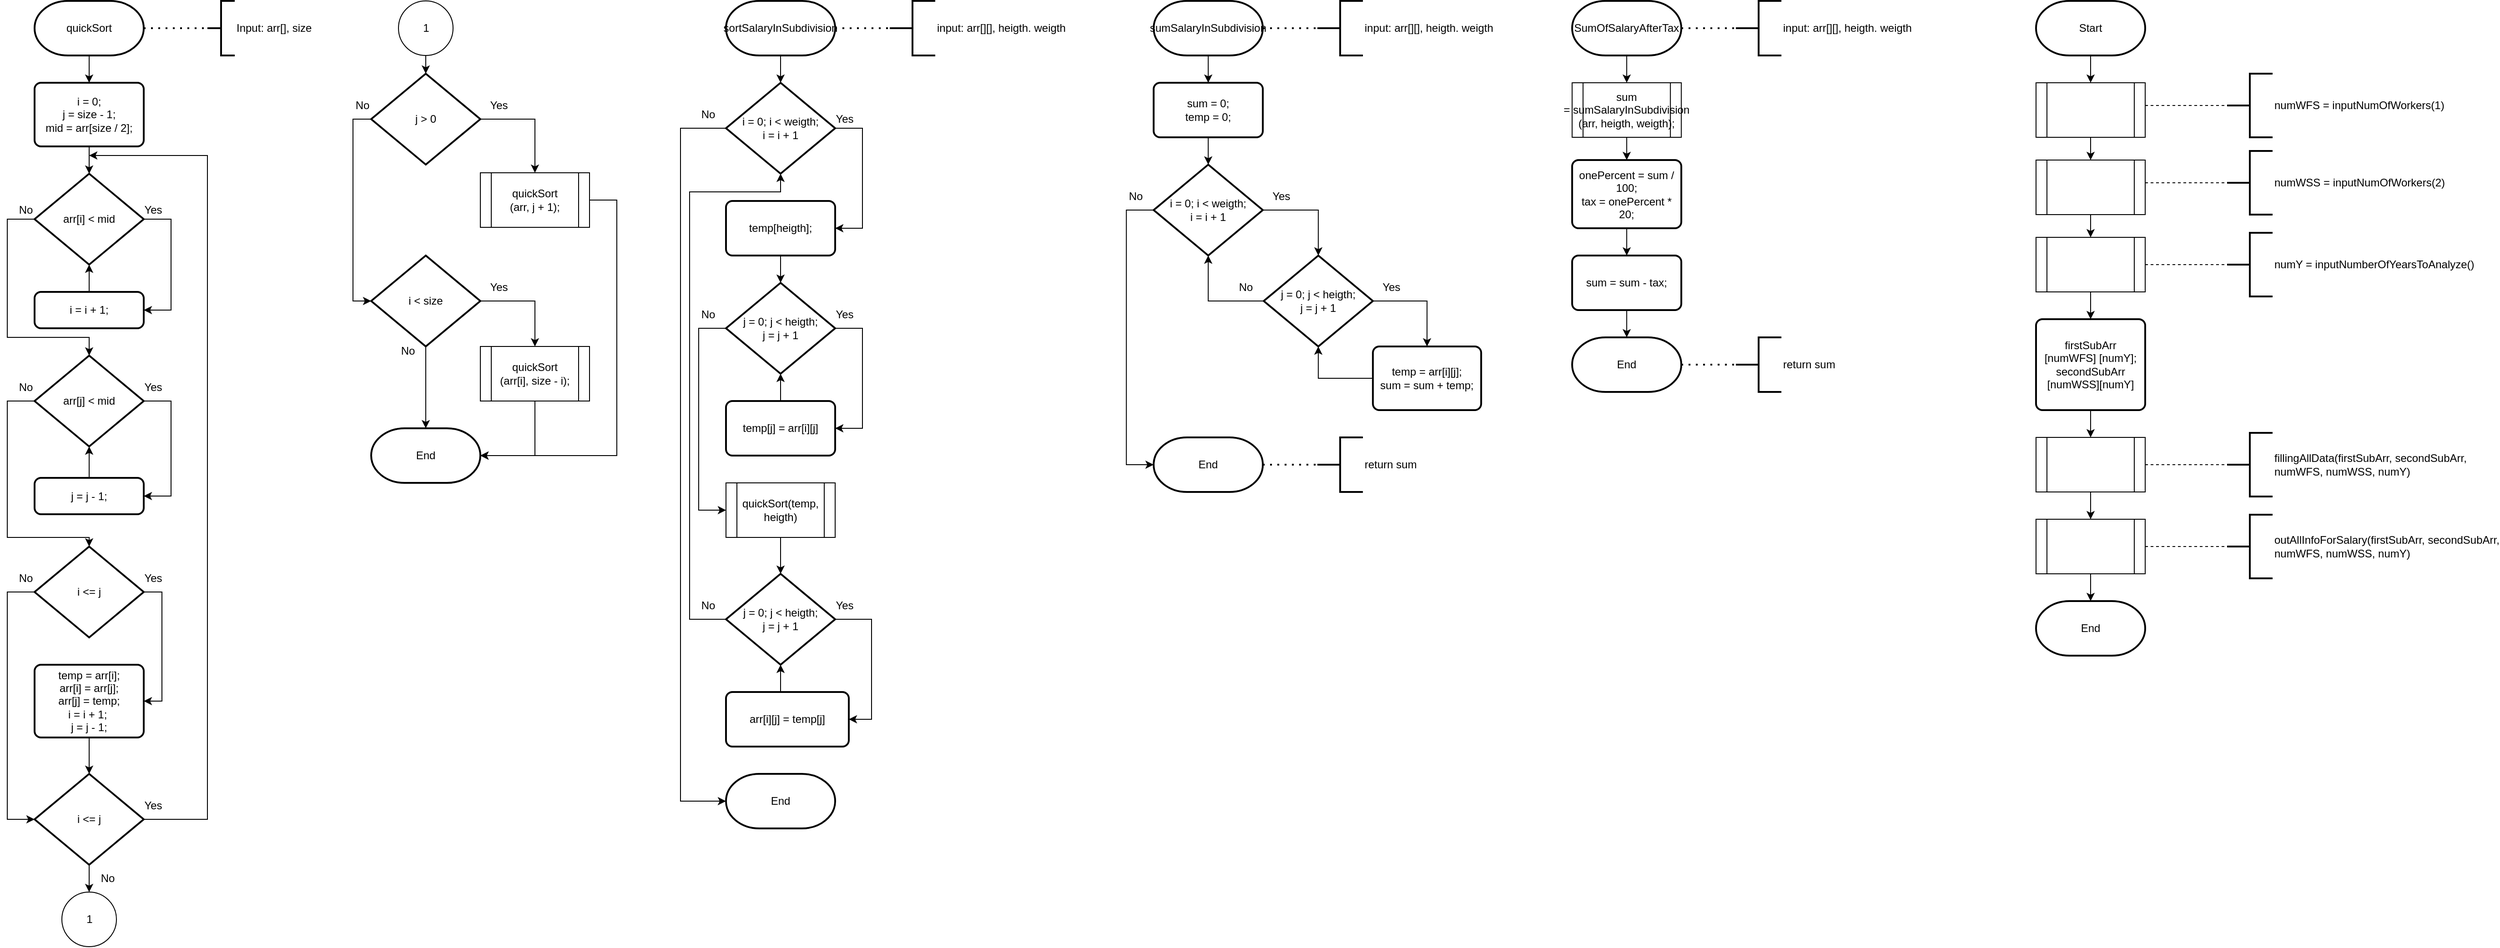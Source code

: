 <mxfile version="20.2.3" type="device"><diagram id="-vK9CTRdLpx_bnKbkQGM" name="Страница 1"><mxGraphModel dx="1595" dy="985" grid="1" gridSize="10" guides="1" tooltips="1" connect="1" arrows="1" fold="1" page="1" pageScale="1" pageWidth="827" pageHeight="1169" math="0" shadow="0"><root><mxCell id="0"/><mxCell id="1" parent="0"/><mxCell id="5dOfaVkdcdEPLanP9bOP-9" style="edgeStyle=orthogonalEdgeStyle;rounded=0;orthogonalLoop=1;jettySize=auto;html=1;exitX=0.5;exitY=1;exitDx=0;exitDy=0;exitPerimeter=0;" parent="1" source="5dOfaVkdcdEPLanP9bOP-1" target="5dOfaVkdcdEPLanP9bOP-4" edge="1"><mxGeometry relative="1" as="geometry"/></mxCell><mxCell id="5dOfaVkdcdEPLanP9bOP-1" value="quickSort" style="strokeWidth=2;html=1;shape=mxgraph.flowchart.terminator;whiteSpace=wrap;" parent="1" vertex="1"><mxGeometry x="40" y="10" width="120" height="60" as="geometry"/></mxCell><mxCell id="5dOfaVkdcdEPLanP9bOP-2" value="" style="endArrow=none;dashed=1;html=1;dashPattern=1 3;strokeWidth=2;rounded=0;entryX=0;entryY=0.5;entryDx=0;entryDy=0;entryPerimeter=0;exitX=1;exitY=0.5;exitDx=0;exitDy=0;exitPerimeter=0;" parent="1" source="5dOfaVkdcdEPLanP9bOP-1" target="5dOfaVkdcdEPLanP9bOP-3" edge="1"><mxGeometry width="50" height="50" relative="1" as="geometry"><mxPoint x="110" y="150" as="sourcePoint"/><mxPoint x="160" y="100" as="targetPoint"/></mxGeometry></mxCell><mxCell id="5dOfaVkdcdEPLanP9bOP-3" value="Input: arr[], size" style="strokeWidth=2;html=1;shape=mxgraph.flowchart.annotation_2;align=left;labelPosition=right;pointerEvents=1;" parent="1" vertex="1"><mxGeometry x="230" y="10" width="30" height="60" as="geometry"/></mxCell><mxCell id="5dOfaVkdcdEPLanP9bOP-10" style="edgeStyle=orthogonalEdgeStyle;rounded=0;orthogonalLoop=1;jettySize=auto;html=1;exitX=0.5;exitY=1;exitDx=0;exitDy=0;" parent="1" source="5dOfaVkdcdEPLanP9bOP-4" target="5dOfaVkdcdEPLanP9bOP-5" edge="1"><mxGeometry relative="1" as="geometry"/></mxCell><mxCell id="5dOfaVkdcdEPLanP9bOP-4" value="i = 0;&lt;br&gt;j = size - 1;&lt;br&gt;mid = arr[size / 2];" style="rounded=1;whiteSpace=wrap;html=1;absoluteArcSize=1;arcSize=14;strokeWidth=2;" parent="1" vertex="1"><mxGeometry x="40" y="100" width="120" height="70" as="geometry"/></mxCell><mxCell id="5dOfaVkdcdEPLanP9bOP-8" style="edgeStyle=orthogonalEdgeStyle;rounded=0;orthogonalLoop=1;jettySize=auto;html=1;exitX=1;exitY=0.5;exitDx=0;exitDy=0;exitPerimeter=0;entryX=1;entryY=0.5;entryDx=0;entryDy=0;" parent="1" source="5dOfaVkdcdEPLanP9bOP-5" target="5dOfaVkdcdEPLanP9bOP-7" edge="1"><mxGeometry relative="1" as="geometry"><Array as="points"><mxPoint x="190" y="250"/><mxPoint x="190" y="350"/></Array></mxGeometry></mxCell><mxCell id="5dOfaVkdcdEPLanP9bOP-17" style="edgeStyle=orthogonalEdgeStyle;rounded=0;orthogonalLoop=1;jettySize=auto;html=1;exitX=0;exitY=0.5;exitDx=0;exitDy=0;exitPerimeter=0;entryX=0.5;entryY=0;entryDx=0;entryDy=0;entryPerimeter=0;" parent="1" source="5dOfaVkdcdEPLanP9bOP-5" target="5dOfaVkdcdEPLanP9bOP-12" edge="1"><mxGeometry relative="1" as="geometry"><Array as="points"><mxPoint x="10" y="250"/><mxPoint x="10" y="380"/><mxPoint x="100" y="380"/></Array></mxGeometry></mxCell><mxCell id="5dOfaVkdcdEPLanP9bOP-5" value="arr[i] &amp;lt; mid" style="strokeWidth=2;html=1;shape=mxgraph.flowchart.decision;whiteSpace=wrap;" parent="1" vertex="1"><mxGeometry x="40" y="200" width="120" height="100" as="geometry"/></mxCell><mxCell id="5dOfaVkdcdEPLanP9bOP-16" style="edgeStyle=orthogonalEdgeStyle;rounded=0;orthogonalLoop=1;jettySize=auto;html=1;exitX=0.5;exitY=0;exitDx=0;exitDy=0;entryX=0.5;entryY=1;entryDx=0;entryDy=0;entryPerimeter=0;" parent="1" source="5dOfaVkdcdEPLanP9bOP-7" target="5dOfaVkdcdEPLanP9bOP-5" edge="1"><mxGeometry relative="1" as="geometry"/></mxCell><mxCell id="5dOfaVkdcdEPLanP9bOP-7" value="i = i + 1;" style="rounded=1;whiteSpace=wrap;html=1;absoluteArcSize=1;arcSize=14;strokeWidth=2;" parent="1" vertex="1"><mxGeometry x="40" y="330" width="120" height="40" as="geometry"/></mxCell><mxCell id="5dOfaVkdcdEPLanP9bOP-14" style="edgeStyle=orthogonalEdgeStyle;rounded=0;orthogonalLoop=1;jettySize=auto;html=1;exitX=1;exitY=0.5;exitDx=0;exitDy=0;exitPerimeter=0;entryX=1;entryY=0.5;entryDx=0;entryDy=0;" parent="1" source="5dOfaVkdcdEPLanP9bOP-12" target="5dOfaVkdcdEPLanP9bOP-13" edge="1"><mxGeometry relative="1" as="geometry"><Array as="points"><mxPoint x="190" y="450"/><mxPoint x="190" y="555"/></Array></mxGeometry></mxCell><mxCell id="5dOfaVkdcdEPLanP9bOP-31" style="edgeStyle=orthogonalEdgeStyle;rounded=0;orthogonalLoop=1;jettySize=auto;html=1;exitX=0;exitY=0.5;exitDx=0;exitDy=0;exitPerimeter=0;" parent="1" source="5dOfaVkdcdEPLanP9bOP-12" target="5dOfaVkdcdEPLanP9bOP-18" edge="1"><mxGeometry relative="1" as="geometry"><Array as="points"><mxPoint x="10" y="450"/><mxPoint x="10" y="600"/><mxPoint x="100" y="600"/></Array></mxGeometry></mxCell><mxCell id="5dOfaVkdcdEPLanP9bOP-12" value="arr[j] &amp;lt; mid" style="strokeWidth=2;html=1;shape=mxgraph.flowchart.decision;whiteSpace=wrap;" parent="1" vertex="1"><mxGeometry x="40" y="400" width="120" height="100" as="geometry"/></mxCell><mxCell id="5dOfaVkdcdEPLanP9bOP-15" style="edgeStyle=orthogonalEdgeStyle;rounded=0;orthogonalLoop=1;jettySize=auto;html=1;exitX=0.5;exitY=0;exitDx=0;exitDy=0;entryX=0.5;entryY=1;entryDx=0;entryDy=0;entryPerimeter=0;" parent="1" source="5dOfaVkdcdEPLanP9bOP-13" target="5dOfaVkdcdEPLanP9bOP-12" edge="1"><mxGeometry relative="1" as="geometry"/></mxCell><mxCell id="5dOfaVkdcdEPLanP9bOP-13" value="j = j - 1;" style="rounded=1;whiteSpace=wrap;html=1;absoluteArcSize=1;arcSize=14;strokeWidth=2;" parent="1" vertex="1"><mxGeometry x="40" y="534.5" width="120" height="40" as="geometry"/></mxCell><mxCell id="5dOfaVkdcdEPLanP9bOP-22" style="edgeStyle=orthogonalEdgeStyle;rounded=0;orthogonalLoop=1;jettySize=auto;html=1;exitX=1;exitY=0.5;exitDx=0;exitDy=0;exitPerimeter=0;entryX=1;entryY=0.5;entryDx=0;entryDy=0;" parent="1" source="5dOfaVkdcdEPLanP9bOP-18" target="5dOfaVkdcdEPLanP9bOP-20" edge="1"><mxGeometry relative="1" as="geometry"/></mxCell><mxCell id="5dOfaVkdcdEPLanP9bOP-27" style="edgeStyle=orthogonalEdgeStyle;rounded=0;orthogonalLoop=1;jettySize=auto;html=1;exitX=0;exitY=0.5;exitDx=0;exitDy=0;exitPerimeter=0;entryX=0;entryY=0.5;entryDx=0;entryDy=0;entryPerimeter=0;" parent="1" source="5dOfaVkdcdEPLanP9bOP-18" target="5dOfaVkdcdEPLanP9bOP-26" edge="1"><mxGeometry relative="1" as="geometry"><Array as="points"><mxPoint x="10" y="660"/><mxPoint x="10" y="910"/></Array></mxGeometry></mxCell><mxCell id="5dOfaVkdcdEPLanP9bOP-18" value="i &amp;lt;= j" style="strokeWidth=2;html=1;shape=mxgraph.flowchart.decision;whiteSpace=wrap;" parent="1" vertex="1"><mxGeometry x="40" y="610" width="120" height="100" as="geometry"/></mxCell><mxCell id="5dOfaVkdcdEPLanP9bOP-89" style="edgeStyle=orthogonalEdgeStyle;rounded=0;orthogonalLoop=1;jettySize=auto;html=1;exitX=0.5;exitY=1;exitDx=0;exitDy=0;entryX=0.5;entryY=0;entryDx=0;entryDy=0;entryPerimeter=0;" parent="1" source="5dOfaVkdcdEPLanP9bOP-20" target="5dOfaVkdcdEPLanP9bOP-26" edge="1"><mxGeometry relative="1" as="geometry"/></mxCell><mxCell id="5dOfaVkdcdEPLanP9bOP-20" value="temp = arr[i];&lt;br&gt;arr[i] = arr[j];&lt;br&gt;arr[j] = temp; &lt;br&gt;&lt;div style=&quot;text-align: center;&quot;&gt;&lt;span style=&quot;background-color: initial; text-align: start;&quot;&gt;i = i + 1;&amp;nbsp;&lt;/span&gt;&lt;/div&gt;&lt;div style=&quot;text-align: center;&quot;&gt;&lt;span style=&quot;background-color: initial; text-align: start;&quot;&gt;j = j - 1;&lt;/span&gt;&lt;span style=&quot;background-color: initial; color: rgba(0, 0, 0, 0); font-family: monospace; font-size: 0px; text-align: start;&quot;&gt;i%3CmxGraphModel%3E%3Croot%3E%3CmxCell%20id%3D%220%22%2F%3E%3CmxCell%20id%3D%221%22%20parent%3D%220%22%2F%3E%3CmxCell%20id%3D%222%22%20value%3D%22i%20%3D%20i%20%2B%201%3B%22%20style%3D%22rounded%3D1%3BwhiteSpace%3Dwrap%3Bhtml%3D1%3BabsoluteArcSize%3D1%3BarcSize%3D14%3BstrokeWidth%3D2%3B%22%20vertex%3D%221%22%20parent%3D%221%22%3E%3CmxGeometry%20x%3D%22240%22%20y%3D%22340%22%20width%3D%22120%22%20height%3D%2240%22%20as%3D%22geometry%22%2F%3E%3C%2FmxCell%3E%3C%2Froot%3E%3C%2FmxGraphModel%3E&lt;/span&gt;&lt;span style=&quot;background-color: initial; color: rgba(0, 0, 0, 0); font-family: monospace; font-size: 0px; text-align: start;&quot;&gt;%3CmxGraphModel%3E%3Croot%3E%3CmxCell%20id%3D%220%22%2F%3E%3CmxCell%20id%3D%221%22%20parent%3D%220%22%2F%3E%3CmxCell%20id%3D%222%22%20value%3D%22i%20%3D%20i%20%2B%201%3B%22%20style%3D%22rounded%3D1%3BwhiteSpace%3Dwrap%3Bhtml%3D1%3BabsoluteArcSize%3D1%3BarcSize%3D14%3BstrokeWidth%3D2%3B%22%20vertex%3D%221%22%20parent%3D%221%22%3E%3CmxGeometry%20x%3D%22240%22%20y%3D%22340%22%20width%3D%22120%22%20height%3D%2240%22%20as%3D%22geometry%22%2F%3E%3C%2FmxCell%3E%3C%2Froot%3E%3C%2FmxGraphModel%3Eioi&lt;/span&gt;&lt;/div&gt;" style="rounded=1;whiteSpace=wrap;html=1;absoluteArcSize=1;arcSize=14;strokeWidth=2;" parent="1" vertex="1"><mxGeometry x="40" y="740" width="120" height="80" as="geometry"/></mxCell><mxCell id="5dOfaVkdcdEPLanP9bOP-28" style="edgeStyle=orthogonalEdgeStyle;rounded=0;orthogonalLoop=1;jettySize=auto;html=1;exitX=1;exitY=0.5;exitDx=0;exitDy=0;exitPerimeter=0;" parent="1" source="5dOfaVkdcdEPLanP9bOP-26" edge="1"><mxGeometry relative="1" as="geometry"><mxPoint x="100" y="180" as="targetPoint"/><Array as="points"><mxPoint x="230" y="910"/><mxPoint x="230" y="180"/></Array></mxGeometry></mxCell><mxCell id="5dOfaVkdcdEPLanP9bOP-66" style="edgeStyle=orthogonalEdgeStyle;rounded=0;orthogonalLoop=1;jettySize=auto;html=1;exitX=0.5;exitY=1;exitDx=0;exitDy=0;exitPerimeter=0;entryX=0.5;entryY=0;entryDx=0;entryDy=0;entryPerimeter=0;" parent="1" source="5dOfaVkdcdEPLanP9bOP-26" target="5dOfaVkdcdEPLanP9bOP-59" edge="1"><mxGeometry relative="1" as="geometry"/></mxCell><mxCell id="5dOfaVkdcdEPLanP9bOP-26" value="i &amp;lt;= j" style="strokeWidth=2;html=1;shape=mxgraph.flowchart.decision;whiteSpace=wrap;" parent="1" vertex="1"><mxGeometry x="40" y="860" width="120" height="100" as="geometry"/></mxCell><mxCell id="5dOfaVkdcdEPLanP9bOP-34" style="edgeStyle=orthogonalEdgeStyle;rounded=0;orthogonalLoop=1;jettySize=auto;html=1;exitX=0;exitY=0.5;exitDx=0;exitDy=0;exitPerimeter=0;entryX=0;entryY=0.5;entryDx=0;entryDy=0;entryPerimeter=0;" parent="1" source="5dOfaVkdcdEPLanP9bOP-29" target="5dOfaVkdcdEPLanP9bOP-33" edge="1"><mxGeometry relative="1" as="geometry"/></mxCell><mxCell id="5dOfaVkdcdEPLanP9bOP-35" style="edgeStyle=orthogonalEdgeStyle;rounded=0;orthogonalLoop=1;jettySize=auto;html=1;exitX=1;exitY=0.5;exitDx=0;exitDy=0;exitPerimeter=0;entryX=0.5;entryY=0;entryDx=0;entryDy=0;" parent="1" source="5dOfaVkdcdEPLanP9bOP-29" target="5dOfaVkdcdEPLanP9bOP-32" edge="1"><mxGeometry relative="1" as="geometry"/></mxCell><mxCell id="5dOfaVkdcdEPLanP9bOP-29" value="j &amp;gt; 0" style="strokeWidth=2;html=1;shape=mxgraph.flowchart.decision;whiteSpace=wrap;" parent="1" vertex="1"><mxGeometry x="410" y="90" width="120" height="100" as="geometry"/></mxCell><mxCell id="5dOfaVkdcdEPLanP9bOP-39" style="edgeStyle=orthogonalEdgeStyle;rounded=0;orthogonalLoop=1;jettySize=auto;html=1;exitX=1;exitY=0.5;exitDx=0;exitDy=0;" parent="1" source="5dOfaVkdcdEPLanP9bOP-32" target="5dOfaVkdcdEPLanP9bOP-37" edge="1"><mxGeometry relative="1" as="geometry"><mxPoint x="590" y="510" as="targetPoint"/><Array as="points"><mxPoint x="680" y="229"/><mxPoint x="680" y="510"/></Array></mxGeometry></mxCell><mxCell id="5dOfaVkdcdEPLanP9bOP-32" value="quickSort&lt;br&gt;(arr, j + 1);" style="shape=process;whiteSpace=wrap;html=1;backgroundOutline=1;" parent="1" vertex="1"><mxGeometry x="530" y="199" width="120" height="60" as="geometry"/></mxCell><mxCell id="5dOfaVkdcdEPLanP9bOP-41" style="edgeStyle=orthogonalEdgeStyle;rounded=0;orthogonalLoop=1;jettySize=auto;html=1;exitX=1;exitY=0.5;exitDx=0;exitDy=0;exitPerimeter=0;entryX=0.5;entryY=0;entryDx=0;entryDy=0;" parent="1" source="5dOfaVkdcdEPLanP9bOP-33" target="5dOfaVkdcdEPLanP9bOP-36" edge="1"><mxGeometry relative="1" as="geometry"/></mxCell><mxCell id="5dOfaVkdcdEPLanP9bOP-42" style="edgeStyle=orthogonalEdgeStyle;rounded=0;orthogonalLoop=1;jettySize=auto;html=1;exitX=0.5;exitY=1;exitDx=0;exitDy=0;exitPerimeter=0;" parent="1" source="5dOfaVkdcdEPLanP9bOP-33" target="5dOfaVkdcdEPLanP9bOP-37" edge="1"><mxGeometry relative="1" as="geometry"/></mxCell><mxCell id="5dOfaVkdcdEPLanP9bOP-33" value="i &amp;lt; size" style="strokeWidth=2;html=1;shape=mxgraph.flowchart.decision;whiteSpace=wrap;" parent="1" vertex="1"><mxGeometry x="410" y="290" width="120" height="100" as="geometry"/></mxCell><mxCell id="5dOfaVkdcdEPLanP9bOP-40" style="edgeStyle=orthogonalEdgeStyle;rounded=0;orthogonalLoop=1;jettySize=auto;html=1;exitX=0.5;exitY=1;exitDx=0;exitDy=0;entryX=1;entryY=0.5;entryDx=0;entryDy=0;entryPerimeter=0;" parent="1" source="5dOfaVkdcdEPLanP9bOP-36" target="5dOfaVkdcdEPLanP9bOP-37" edge="1"><mxGeometry relative="1" as="geometry"/></mxCell><mxCell id="5dOfaVkdcdEPLanP9bOP-36" value="quickSort&lt;br&gt;(arr[i], size - i);" style="shape=process;whiteSpace=wrap;html=1;backgroundOutline=1;" parent="1" vertex="1"><mxGeometry x="530" y="390" width="120" height="60" as="geometry"/></mxCell><mxCell id="5dOfaVkdcdEPLanP9bOP-37" value="End" style="strokeWidth=2;html=1;shape=mxgraph.flowchart.terminator;whiteSpace=wrap;" parent="1" vertex="1"><mxGeometry x="410" y="480" width="120" height="60" as="geometry"/></mxCell><mxCell id="5dOfaVkdcdEPLanP9bOP-43" value="Yes" style="text;html=1;align=center;verticalAlign=middle;resizable=0;points=[];autosize=1;strokeColor=none;fillColor=none;" parent="1" vertex="1"><mxGeometry x="150" y="225" width="40" height="30" as="geometry"/></mxCell><mxCell id="5dOfaVkdcdEPLanP9bOP-44" value="Yes" style="text;html=1;align=center;verticalAlign=middle;resizable=0;points=[];autosize=1;strokeColor=none;fillColor=none;" parent="1" vertex="1"><mxGeometry x="150" y="420" width="40" height="30" as="geometry"/></mxCell><mxCell id="5dOfaVkdcdEPLanP9bOP-45" value="Yes" style="text;html=1;align=center;verticalAlign=middle;resizable=0;points=[];autosize=1;strokeColor=none;fillColor=none;" parent="1" vertex="1"><mxGeometry x="150" y="630" width="40" height="30" as="geometry"/></mxCell><mxCell id="5dOfaVkdcdEPLanP9bOP-46" value="Yes" style="text;html=1;align=center;verticalAlign=middle;resizable=0;points=[];autosize=1;strokeColor=none;fillColor=none;" parent="1" vertex="1"><mxGeometry x="150" y="880" width="40" height="30" as="geometry"/></mxCell><mxCell id="5dOfaVkdcdEPLanP9bOP-47" value="Yes" style="text;html=1;align=center;verticalAlign=middle;resizable=0;points=[];autosize=1;strokeColor=none;fillColor=none;" parent="1" vertex="1"><mxGeometry x="530" y="110" width="40" height="30" as="geometry"/></mxCell><mxCell id="5dOfaVkdcdEPLanP9bOP-48" value="Yes" style="text;html=1;align=center;verticalAlign=middle;resizable=0;points=[];autosize=1;strokeColor=none;fillColor=none;" parent="1" vertex="1"><mxGeometry x="530" y="310" width="40" height="30" as="geometry"/></mxCell><mxCell id="5dOfaVkdcdEPLanP9bOP-49" value="No" style="text;html=1;align=center;verticalAlign=middle;resizable=0;points=[];autosize=1;strokeColor=none;fillColor=none;" parent="1" vertex="1"><mxGeometry x="10" y="225" width="40" height="30" as="geometry"/></mxCell><mxCell id="5dOfaVkdcdEPLanP9bOP-50" value="No" style="text;html=1;align=center;verticalAlign=middle;resizable=0;points=[];autosize=1;strokeColor=none;fillColor=none;" parent="1" vertex="1"><mxGeometry x="10" y="420" width="40" height="30" as="geometry"/></mxCell><mxCell id="5dOfaVkdcdEPLanP9bOP-51" value="No" style="text;html=1;align=center;verticalAlign=middle;resizable=0;points=[];autosize=1;strokeColor=none;fillColor=none;" parent="1" vertex="1"><mxGeometry x="10" y="630" width="40" height="30" as="geometry"/></mxCell><mxCell id="5dOfaVkdcdEPLanP9bOP-53" value="No" style="text;html=1;align=center;verticalAlign=middle;resizable=0;points=[];autosize=1;strokeColor=none;fillColor=none;" parent="1" vertex="1"><mxGeometry x="380" y="110" width="40" height="30" as="geometry"/></mxCell><mxCell id="5dOfaVkdcdEPLanP9bOP-54" value="No" style="text;html=1;align=center;verticalAlign=middle;resizable=0;points=[];autosize=1;strokeColor=none;fillColor=none;" parent="1" vertex="1"><mxGeometry x="430" y="380" width="40" height="30" as="geometry"/></mxCell><mxCell id="5dOfaVkdcdEPLanP9bOP-59" value="" style="verticalLabelPosition=bottom;verticalAlign=top;html=1;shape=mxgraph.flowchart.on-page_reference;" parent="1" vertex="1"><mxGeometry x="70" y="990" width="60" height="60" as="geometry"/></mxCell><mxCell id="5dOfaVkdcdEPLanP9bOP-60" value="1" style="text;html=1;align=center;verticalAlign=middle;resizable=0;points=[];autosize=1;strokeColor=none;fillColor=none;" parent="1" vertex="1"><mxGeometry x="85" y="1005" width="30" height="30" as="geometry"/></mxCell><mxCell id="5dOfaVkdcdEPLanP9bOP-63" style="edgeStyle=orthogonalEdgeStyle;rounded=0;orthogonalLoop=1;jettySize=auto;html=1;exitX=0.5;exitY=1;exitDx=0;exitDy=0;exitPerimeter=0;entryX=0.5;entryY=0;entryDx=0;entryDy=0;entryPerimeter=0;" parent="1" source="5dOfaVkdcdEPLanP9bOP-61" target="5dOfaVkdcdEPLanP9bOP-29" edge="1"><mxGeometry relative="1" as="geometry"/></mxCell><mxCell id="5dOfaVkdcdEPLanP9bOP-61" value="" style="verticalLabelPosition=bottom;verticalAlign=top;html=1;shape=mxgraph.flowchart.on-page_reference;" parent="1" vertex="1"><mxGeometry x="440" y="10" width="60" height="60" as="geometry"/></mxCell><mxCell id="5dOfaVkdcdEPLanP9bOP-62" value="1" style="text;html=1;align=center;verticalAlign=middle;resizable=0;points=[];autosize=1;strokeColor=none;fillColor=none;" parent="1" vertex="1"><mxGeometry x="455" y="25" width="30" height="30" as="geometry"/></mxCell><mxCell id="5dOfaVkdcdEPLanP9bOP-64" value="No" style="text;html=1;align=center;verticalAlign=middle;resizable=0;points=[];autosize=1;strokeColor=none;fillColor=none;" parent="1" vertex="1"><mxGeometry x="100" y="960" width="40" height="30" as="geometry"/></mxCell><mxCell id="5dOfaVkdcdEPLanP9bOP-92" style="edgeStyle=orthogonalEdgeStyle;rounded=0;orthogonalLoop=1;jettySize=auto;html=1;exitX=0.5;exitY=1;exitDx=0;exitDy=0;exitPerimeter=0;" parent="1" source="5dOfaVkdcdEPLanP9bOP-67" target="5dOfaVkdcdEPLanP9bOP-75" edge="1"><mxGeometry relative="1" as="geometry"/></mxCell><mxCell id="5dOfaVkdcdEPLanP9bOP-67" value="sortSalaryInSubdivision" style="strokeWidth=2;html=1;shape=mxgraph.flowchart.terminator;whiteSpace=wrap;" parent="1" vertex="1"><mxGeometry x="800.01" y="10" width="120" height="60" as="geometry"/></mxCell><mxCell id="5dOfaVkdcdEPLanP9bOP-70" value="" style="endArrow=none;dashed=1;html=1;dashPattern=1 3;strokeWidth=2;rounded=0;exitX=1;exitY=0.5;exitDx=0;exitDy=0;exitPerimeter=0;" parent="1" source="5dOfaVkdcdEPLanP9bOP-67" target="5dOfaVkdcdEPLanP9bOP-71" edge="1"><mxGeometry width="50" height="50" relative="1" as="geometry"><mxPoint x="290.01" y="50" as="sourcePoint"/><mxPoint x="1000.01" y="40" as="targetPoint"/><Array as="points"/></mxGeometry></mxCell><mxCell id="5dOfaVkdcdEPLanP9bOP-71" value="input: arr[][], heigth. weigth" style="strokeWidth=2;html=1;shape=mxgraph.flowchart.annotation_2;align=left;labelPosition=right;pointerEvents=1;" parent="1" vertex="1"><mxGeometry x="980.01" y="10" width="50" height="60" as="geometry"/></mxCell><mxCell id="5dOfaVkdcdEPLanP9bOP-77" style="edgeStyle=orthogonalEdgeStyle;rounded=0;orthogonalLoop=1;jettySize=auto;html=1;exitX=0.5;exitY=1;exitDx=0;exitDy=0;" parent="1" source="5dOfaVkdcdEPLanP9bOP-72" target="5dOfaVkdcdEPLanP9bOP-73" edge="1"><mxGeometry relative="1" as="geometry"/></mxCell><mxCell id="5dOfaVkdcdEPLanP9bOP-72" value="temp[heigth];" style="rounded=1;whiteSpace=wrap;html=1;absoluteArcSize=1;arcSize=14;strokeWidth=2;" parent="1" vertex="1"><mxGeometry x="800.01" y="230" width="120" height="60" as="geometry"/></mxCell><mxCell id="5dOfaVkdcdEPLanP9bOP-78" style="edgeStyle=orthogonalEdgeStyle;rounded=0;orthogonalLoop=1;jettySize=auto;html=1;exitX=1;exitY=0.5;exitDx=0;exitDy=0;exitPerimeter=0;entryX=1;entryY=0.5;entryDx=0;entryDy=0;" parent="1" source="5dOfaVkdcdEPLanP9bOP-73" target="5dOfaVkdcdEPLanP9bOP-74" edge="1"><mxGeometry relative="1" as="geometry"><Array as="points"><mxPoint x="950.01" y="370"/><mxPoint x="950.01" y="480"/></Array></mxGeometry></mxCell><mxCell id="5dOfaVkdcdEPLanP9bOP-80" style="edgeStyle=orthogonalEdgeStyle;rounded=0;orthogonalLoop=1;jettySize=auto;html=1;exitX=0;exitY=0.5;exitDx=0;exitDy=0;exitPerimeter=0;entryX=0;entryY=0.5;entryDx=0;entryDy=0;" parent="1" source="5dOfaVkdcdEPLanP9bOP-73" target="5dOfaVkdcdEPLanP9bOP-79" edge="1"><mxGeometry relative="1" as="geometry"><Array as="points"><mxPoint x="770.01" y="370"/><mxPoint x="770.01" y="570"/></Array></mxGeometry></mxCell><mxCell id="5dOfaVkdcdEPLanP9bOP-73" value="j = 0; j &amp;lt; heigth;&lt;br&gt;&amp;nbsp;j = j + 1&amp;nbsp;" style="strokeWidth=2;html=1;shape=mxgraph.flowchart.decision;whiteSpace=wrap;" parent="1" vertex="1"><mxGeometry x="800.01" y="320" width="120" height="100" as="geometry"/></mxCell><mxCell id="5dOfaVkdcdEPLanP9bOP-88" style="edgeStyle=orthogonalEdgeStyle;rounded=0;orthogonalLoop=1;jettySize=auto;html=1;exitX=0.5;exitY=0;exitDx=0;exitDy=0;" parent="1" source="5dOfaVkdcdEPLanP9bOP-74" target="5dOfaVkdcdEPLanP9bOP-73" edge="1"><mxGeometry relative="1" as="geometry"/></mxCell><mxCell id="5dOfaVkdcdEPLanP9bOP-74" value="temp[j] = arr[i][j]" style="rounded=1;whiteSpace=wrap;html=1;absoluteArcSize=1;arcSize=14;strokeWidth=2;" parent="1" vertex="1"><mxGeometry x="800.01" y="450" width="120" height="60" as="geometry"/></mxCell><mxCell id="5dOfaVkdcdEPLanP9bOP-76" style="edgeStyle=orthogonalEdgeStyle;rounded=0;orthogonalLoop=1;jettySize=auto;html=1;exitX=1;exitY=0.5;exitDx=0;exitDy=0;exitPerimeter=0;entryX=1;entryY=0.5;entryDx=0;entryDy=0;" parent="1" source="5dOfaVkdcdEPLanP9bOP-75" target="5dOfaVkdcdEPLanP9bOP-72" edge="1"><mxGeometry relative="1" as="geometry"><Array as="points"><mxPoint x="950.01" y="150"/><mxPoint x="950.01" y="260"/></Array></mxGeometry></mxCell><mxCell id="5dOfaVkdcdEPLanP9bOP-91" style="edgeStyle=orthogonalEdgeStyle;rounded=0;orthogonalLoop=1;jettySize=auto;html=1;exitX=0;exitY=0.5;exitDx=0;exitDy=0;exitPerimeter=0;entryX=0;entryY=0.5;entryDx=0;entryDy=0;entryPerimeter=0;" parent="1" source="5dOfaVkdcdEPLanP9bOP-75" target="5dOfaVkdcdEPLanP9bOP-90" edge="1"><mxGeometry relative="1" as="geometry"><Array as="points"><mxPoint x="750.01" y="150"/><mxPoint x="750.01" y="890"/></Array></mxGeometry></mxCell><mxCell id="5dOfaVkdcdEPLanP9bOP-75" value="i = 0; i &amp;lt; weigth;&lt;br&gt;i = i + 1" style="strokeWidth=2;html=1;shape=mxgraph.flowchart.decision;whiteSpace=wrap;" parent="1" vertex="1"><mxGeometry x="800.01" y="100" width="120" height="100" as="geometry"/></mxCell><mxCell id="5dOfaVkdcdEPLanP9bOP-83" style="edgeStyle=orthogonalEdgeStyle;rounded=0;orthogonalLoop=1;jettySize=auto;html=1;exitX=0.5;exitY=1;exitDx=0;exitDy=0;entryX=0.5;entryY=0;entryDx=0;entryDy=0;entryPerimeter=0;" parent="1" source="5dOfaVkdcdEPLanP9bOP-79" target="5dOfaVkdcdEPLanP9bOP-82" edge="1"><mxGeometry relative="1" as="geometry"/></mxCell><mxCell id="5dOfaVkdcdEPLanP9bOP-79" value="quickSort(temp, heigth)" style="shape=process;whiteSpace=wrap;html=1;backgroundOutline=1;" parent="1" vertex="1"><mxGeometry x="800.01" y="540" width="120" height="60" as="geometry"/></mxCell><mxCell id="5dOfaVkdcdEPLanP9bOP-85" style="edgeStyle=orthogonalEdgeStyle;rounded=0;orthogonalLoop=1;jettySize=auto;html=1;exitX=1;exitY=0.5;exitDx=0;exitDy=0;exitPerimeter=0;entryX=1;entryY=0.5;entryDx=0;entryDy=0;" parent="1" source="5dOfaVkdcdEPLanP9bOP-82" target="5dOfaVkdcdEPLanP9bOP-84" edge="1"><mxGeometry relative="1" as="geometry"><Array as="points"><mxPoint x="960.01" y="690"/><mxPoint x="960.01" y="800"/></Array></mxGeometry></mxCell><mxCell id="5dOfaVkdcdEPLanP9bOP-86" style="edgeStyle=orthogonalEdgeStyle;rounded=0;orthogonalLoop=1;jettySize=auto;html=1;exitX=0;exitY=0.5;exitDx=0;exitDy=0;exitPerimeter=0;entryX=0.5;entryY=1;entryDx=0;entryDy=0;entryPerimeter=0;" parent="1" source="5dOfaVkdcdEPLanP9bOP-82" target="5dOfaVkdcdEPLanP9bOP-75" edge="1"><mxGeometry relative="1" as="geometry"><Array as="points"><mxPoint x="760.01" y="690"/><mxPoint x="760.01" y="220"/><mxPoint x="860.01" y="220"/></Array></mxGeometry></mxCell><mxCell id="5dOfaVkdcdEPLanP9bOP-82" value="j = 0; j &amp;lt; heigth;&lt;br&gt;&amp;nbsp;j = j + 1&amp;nbsp;" style="strokeWidth=2;html=1;shape=mxgraph.flowchart.decision;whiteSpace=wrap;" parent="1" vertex="1"><mxGeometry x="800.01" y="640" width="120" height="100" as="geometry"/></mxCell><mxCell id="5dOfaVkdcdEPLanP9bOP-87" style="edgeStyle=orthogonalEdgeStyle;rounded=0;orthogonalLoop=1;jettySize=auto;html=1;exitX=0.5;exitY=0;exitDx=0;exitDy=0;entryX=0.5;entryY=1;entryDx=0;entryDy=0;entryPerimeter=0;" parent="1" source="5dOfaVkdcdEPLanP9bOP-84" target="5dOfaVkdcdEPLanP9bOP-82" edge="1"><mxGeometry relative="1" as="geometry"/></mxCell><mxCell id="5dOfaVkdcdEPLanP9bOP-84" value="arr[i][j] = temp[j]" style="rounded=1;whiteSpace=wrap;html=1;absoluteArcSize=1;arcSize=14;strokeWidth=2;" parent="1" vertex="1"><mxGeometry x="800.01" y="770" width="135" height="60" as="geometry"/></mxCell><mxCell id="5dOfaVkdcdEPLanP9bOP-90" value="End" style="strokeWidth=2;html=1;shape=mxgraph.flowchart.terminator;whiteSpace=wrap;" parent="1" vertex="1"><mxGeometry x="800.01" y="860" width="120" height="60" as="geometry"/></mxCell><mxCell id="5dOfaVkdcdEPLanP9bOP-93" value="Yes" style="text;html=1;align=center;verticalAlign=middle;resizable=0;points=[];autosize=1;strokeColor=none;fillColor=none;" parent="1" vertex="1"><mxGeometry x="910.01" y="125" width="40" height="30" as="geometry"/></mxCell><mxCell id="5dOfaVkdcdEPLanP9bOP-94" value="Yes" style="text;html=1;align=center;verticalAlign=middle;resizable=0;points=[];autosize=1;strokeColor=none;fillColor=none;" parent="1" vertex="1"><mxGeometry x="910.01" y="340" width="40" height="30" as="geometry"/></mxCell><mxCell id="5dOfaVkdcdEPLanP9bOP-95" value="Yes" style="text;html=1;align=center;verticalAlign=middle;resizable=0;points=[];autosize=1;strokeColor=none;fillColor=none;" parent="1" vertex="1"><mxGeometry x="910.01" y="660" width="40" height="30" as="geometry"/></mxCell><mxCell id="5dOfaVkdcdEPLanP9bOP-96" value="No" style="text;html=1;align=center;verticalAlign=middle;resizable=0;points=[];autosize=1;strokeColor=none;fillColor=none;" parent="1" vertex="1"><mxGeometry x="760.01" y="120" width="40" height="30" as="geometry"/></mxCell><mxCell id="5dOfaVkdcdEPLanP9bOP-97" value="No" style="text;html=1;align=center;verticalAlign=middle;resizable=0;points=[];autosize=1;strokeColor=none;fillColor=none;" parent="1" vertex="1"><mxGeometry x="760.01" y="340" width="40" height="30" as="geometry"/></mxCell><mxCell id="5dOfaVkdcdEPLanP9bOP-98" value="No" style="text;html=1;align=center;verticalAlign=middle;resizable=0;points=[];autosize=1;strokeColor=none;fillColor=none;" parent="1" vertex="1"><mxGeometry x="760.01" y="660" width="40" height="30" as="geometry"/></mxCell><mxCell id="5dOfaVkdcdEPLanP9bOP-104" style="edgeStyle=orthogonalEdgeStyle;rounded=0;orthogonalLoop=1;jettySize=auto;html=1;exitX=0.5;exitY=1;exitDx=0;exitDy=0;exitPerimeter=0;" parent="1" source="5dOfaVkdcdEPLanP9bOP-99" target="5dOfaVkdcdEPLanP9bOP-100" edge="1"><mxGeometry relative="1" as="geometry"/></mxCell><mxCell id="5dOfaVkdcdEPLanP9bOP-99" value="sumSalaryInSubdivision" style="strokeWidth=2;html=1;shape=mxgraph.flowchart.terminator;whiteSpace=wrap;" parent="1" vertex="1"><mxGeometry x="1270.09" y="10" width="120" height="60" as="geometry"/></mxCell><mxCell id="5dOfaVkdcdEPLanP9bOP-105" style="edgeStyle=orthogonalEdgeStyle;rounded=0;orthogonalLoop=1;jettySize=auto;html=1;exitX=0.5;exitY=1;exitDx=0;exitDy=0;entryX=0.5;entryY=0;entryDx=0;entryDy=0;entryPerimeter=0;" parent="1" source="5dOfaVkdcdEPLanP9bOP-100" target="5dOfaVkdcdEPLanP9bOP-101" edge="1"><mxGeometry relative="1" as="geometry"/></mxCell><mxCell id="5dOfaVkdcdEPLanP9bOP-100" value="sum = 0;&lt;br&gt;temp = 0;" style="rounded=1;whiteSpace=wrap;html=1;absoluteArcSize=1;arcSize=14;strokeWidth=2;" parent="1" vertex="1"><mxGeometry x="1270.09" y="100" width="120" height="60" as="geometry"/></mxCell><mxCell id="5dOfaVkdcdEPLanP9bOP-107" style="edgeStyle=orthogonalEdgeStyle;rounded=0;orthogonalLoop=1;jettySize=auto;html=1;exitX=1;exitY=0.5;exitDx=0;exitDy=0;exitPerimeter=0;entryX=0.5;entryY=0;entryDx=0;entryDy=0;entryPerimeter=0;" parent="1" source="5dOfaVkdcdEPLanP9bOP-101" target="5dOfaVkdcdEPLanP9bOP-106" edge="1"><mxGeometry relative="1" as="geometry"/></mxCell><mxCell id="5dOfaVkdcdEPLanP9bOP-113" style="edgeStyle=orthogonalEdgeStyle;rounded=0;orthogonalLoop=1;jettySize=auto;html=1;exitX=0;exitY=0.5;exitDx=0;exitDy=0;exitPerimeter=0;entryX=0;entryY=0.5;entryDx=0;entryDy=0;entryPerimeter=0;" parent="1" source="5dOfaVkdcdEPLanP9bOP-101" target="5dOfaVkdcdEPLanP9bOP-112" edge="1"><mxGeometry relative="1" as="geometry"><Array as="points"><mxPoint x="1240.09" y="240"/><mxPoint x="1240.09" y="520"/></Array></mxGeometry></mxCell><mxCell id="5dOfaVkdcdEPLanP9bOP-101" value="i = 0; i &amp;lt; weigth;&lt;br&gt;i = i + 1" style="strokeWidth=2;html=1;shape=mxgraph.flowchart.decision;whiteSpace=wrap;" parent="1" vertex="1"><mxGeometry x="1270.09" y="190" width="120" height="100" as="geometry"/></mxCell><mxCell id="5dOfaVkdcdEPLanP9bOP-102" value="" style="endArrow=none;dashed=1;html=1;dashPattern=1 3;strokeWidth=2;rounded=0;exitX=1;exitY=0.5;exitDx=0;exitDy=0;exitPerimeter=0;" parent="1" target="5dOfaVkdcdEPLanP9bOP-103" edge="1"><mxGeometry width="50" height="50" relative="1" as="geometry"><mxPoint x="1390.09" y="40" as="sourcePoint"/><mxPoint x="1470.09" y="40" as="targetPoint"/><Array as="points"/></mxGeometry></mxCell><mxCell id="5dOfaVkdcdEPLanP9bOP-103" value="input: arr[][], heigth. weigth" style="strokeWidth=2;html=1;shape=mxgraph.flowchart.annotation_2;align=left;labelPosition=right;pointerEvents=1;" parent="1" vertex="1"><mxGeometry x="1450.09" y="10" width="50" height="60" as="geometry"/></mxCell><mxCell id="5dOfaVkdcdEPLanP9bOP-108" style="edgeStyle=orthogonalEdgeStyle;rounded=0;orthogonalLoop=1;jettySize=auto;html=1;exitX=0;exitY=0.5;exitDx=0;exitDy=0;exitPerimeter=0;entryX=0.5;entryY=1;entryDx=0;entryDy=0;entryPerimeter=0;" parent="1" source="5dOfaVkdcdEPLanP9bOP-106" target="5dOfaVkdcdEPLanP9bOP-101" edge="1"><mxGeometry relative="1" as="geometry"/></mxCell><mxCell id="5dOfaVkdcdEPLanP9bOP-110" style="edgeStyle=orthogonalEdgeStyle;rounded=0;orthogonalLoop=1;jettySize=auto;html=1;exitX=1;exitY=0.5;exitDx=0;exitDy=0;exitPerimeter=0;entryX=0.5;entryY=0;entryDx=0;entryDy=0;" parent="1" source="5dOfaVkdcdEPLanP9bOP-106" target="5dOfaVkdcdEPLanP9bOP-109" edge="1"><mxGeometry relative="1" as="geometry"/></mxCell><mxCell id="5dOfaVkdcdEPLanP9bOP-106" value="j = 0; j &amp;lt; heigth;&lt;br&gt;&amp;nbsp;j = j + 1&amp;nbsp;" style="strokeWidth=2;html=1;shape=mxgraph.flowchart.decision;whiteSpace=wrap;" parent="1" vertex="1"><mxGeometry x="1391.09" y="290" width="120" height="100" as="geometry"/></mxCell><mxCell id="5dOfaVkdcdEPLanP9bOP-111" style="edgeStyle=orthogonalEdgeStyle;rounded=0;orthogonalLoop=1;jettySize=auto;html=1;exitX=0;exitY=0.5;exitDx=0;exitDy=0;entryX=0.5;entryY=1;entryDx=0;entryDy=0;entryPerimeter=0;" parent="1" source="5dOfaVkdcdEPLanP9bOP-109" target="5dOfaVkdcdEPLanP9bOP-106" edge="1"><mxGeometry relative="1" as="geometry"/></mxCell><mxCell id="5dOfaVkdcdEPLanP9bOP-109" value="temp = arr[i][j];&lt;br&gt;sum = sum + temp;" style="rounded=1;whiteSpace=wrap;html=1;absoluteArcSize=1;arcSize=14;strokeWidth=2;" parent="1" vertex="1"><mxGeometry x="1511.09" y="390" width="119" height="70" as="geometry"/></mxCell><mxCell id="5dOfaVkdcdEPLanP9bOP-112" value="End" style="strokeWidth=2;html=1;shape=mxgraph.flowchart.terminator;whiteSpace=wrap;" parent="1" vertex="1"><mxGeometry x="1270.09" y="490" width="120" height="60" as="geometry"/></mxCell><mxCell id="qvhi_lzWfY2uDv_Xae7I-1" value="" style="endArrow=none;dashed=1;html=1;dashPattern=1 3;strokeWidth=2;rounded=0;exitX=1;exitY=0.5;exitDx=0;exitDy=0;exitPerimeter=0;" edge="1" parent="1" target="qvhi_lzWfY2uDv_Xae7I-2"><mxGeometry width="50" height="50" relative="1" as="geometry"><mxPoint x="1390.09" y="520" as="sourcePoint"/><mxPoint x="1470.09" y="520" as="targetPoint"/><Array as="points"/></mxGeometry></mxCell><mxCell id="qvhi_lzWfY2uDv_Xae7I-2" value="return sum" style="strokeWidth=2;html=1;shape=mxgraph.flowchart.annotation_2;align=left;labelPosition=right;pointerEvents=1;" vertex="1" parent="1"><mxGeometry x="1450.09" y="490" width="50" height="60" as="geometry"/></mxCell><mxCell id="qvhi_lzWfY2uDv_Xae7I-14" style="edgeStyle=orthogonalEdgeStyle;rounded=0;orthogonalLoop=1;jettySize=auto;html=1;exitX=0.5;exitY=1;exitDx=0;exitDy=0;exitPerimeter=0;entryX=0.5;entryY=0;entryDx=0;entryDy=0;" edge="1" parent="1" source="qvhi_lzWfY2uDv_Xae7I-3" target="qvhi_lzWfY2uDv_Xae7I-6"><mxGeometry relative="1" as="geometry"/></mxCell><mxCell id="qvhi_lzWfY2uDv_Xae7I-3" value="SumOfSalaryAfterTax" style="strokeWidth=2;html=1;shape=mxgraph.flowchart.terminator;whiteSpace=wrap;" vertex="1" parent="1"><mxGeometry x="1730.09" y="10" width="120" height="60" as="geometry"/></mxCell><mxCell id="qvhi_lzWfY2uDv_Xae7I-4" value="" style="endArrow=none;dashed=1;html=1;dashPattern=1 3;strokeWidth=2;rounded=0;exitX=1;exitY=0.5;exitDx=0;exitDy=0;exitPerimeter=0;" edge="1" parent="1" target="qvhi_lzWfY2uDv_Xae7I-5"><mxGeometry width="50" height="50" relative="1" as="geometry"><mxPoint x="1850.09" y="40" as="sourcePoint"/><mxPoint x="1930.09" y="40" as="targetPoint"/><Array as="points"/></mxGeometry></mxCell><mxCell id="qvhi_lzWfY2uDv_Xae7I-5" value="input: arr[][], heigth. weigth" style="strokeWidth=2;html=1;shape=mxgraph.flowchart.annotation_2;align=left;labelPosition=right;pointerEvents=1;" vertex="1" parent="1"><mxGeometry x="1910.09" y="10" width="50" height="60" as="geometry"/></mxCell><mxCell id="qvhi_lzWfY2uDv_Xae7I-15" style="edgeStyle=orthogonalEdgeStyle;rounded=0;orthogonalLoop=1;jettySize=auto;html=1;exitX=0.5;exitY=1;exitDx=0;exitDy=0;entryX=0.5;entryY=0;entryDx=0;entryDy=0;" edge="1" parent="1" source="qvhi_lzWfY2uDv_Xae7I-6" target="qvhi_lzWfY2uDv_Xae7I-12"><mxGeometry relative="1" as="geometry"/></mxCell><mxCell id="qvhi_lzWfY2uDv_Xae7I-6" value="sum =&amp;nbsp;sumSalaryInSubdivision&lt;br&gt;(arr, heigth, weigth);" style="shape=process;whiteSpace=wrap;html=1;backgroundOutline=1;" vertex="1" parent="1"><mxGeometry x="1730.09" y="100" width="120" height="60" as="geometry"/></mxCell><mxCell id="qvhi_lzWfY2uDv_Xae7I-7" value="Yes" style="text;html=1;align=center;verticalAlign=middle;resizable=0;points=[];autosize=1;strokeColor=none;fillColor=none;" vertex="1" parent="1"><mxGeometry x="1390.09" y="210" width="40" height="30" as="geometry"/></mxCell><mxCell id="qvhi_lzWfY2uDv_Xae7I-8" value="Yes" style="text;html=1;align=center;verticalAlign=middle;resizable=0;points=[];autosize=1;strokeColor=none;fillColor=none;" vertex="1" parent="1"><mxGeometry x="1511.09" y="310" width="40" height="30" as="geometry"/></mxCell><mxCell id="qvhi_lzWfY2uDv_Xae7I-10" value="No" style="text;html=1;align=center;verticalAlign=middle;resizable=0;points=[];autosize=1;strokeColor=none;fillColor=none;" vertex="1" parent="1"><mxGeometry x="1230.09" y="210" width="40" height="30" as="geometry"/></mxCell><mxCell id="qvhi_lzWfY2uDv_Xae7I-11" value="No" style="text;html=1;align=center;verticalAlign=middle;resizable=0;points=[];autosize=1;strokeColor=none;fillColor=none;" vertex="1" parent="1"><mxGeometry x="1351.09" y="310" width="40" height="30" as="geometry"/></mxCell><mxCell id="qvhi_lzWfY2uDv_Xae7I-16" style="edgeStyle=orthogonalEdgeStyle;rounded=0;orthogonalLoop=1;jettySize=auto;html=1;exitX=0.5;exitY=1;exitDx=0;exitDy=0;entryX=0.5;entryY=0;entryDx=0;entryDy=0;" edge="1" parent="1" source="qvhi_lzWfY2uDv_Xae7I-12" target="qvhi_lzWfY2uDv_Xae7I-13"><mxGeometry relative="1" as="geometry"/></mxCell><mxCell id="qvhi_lzWfY2uDv_Xae7I-12" value="onePercent = sum / 100;&lt;br&gt;tax = onePercent * 20;" style="rounded=1;whiteSpace=wrap;html=1;absoluteArcSize=1;arcSize=14;strokeWidth=2;" vertex="1" parent="1"><mxGeometry x="1730.09" y="185" width="120" height="75" as="geometry"/></mxCell><mxCell id="qvhi_lzWfY2uDv_Xae7I-18" style="edgeStyle=orthogonalEdgeStyle;rounded=0;orthogonalLoop=1;jettySize=auto;html=1;exitX=0.5;exitY=1;exitDx=0;exitDy=0;entryX=0.5;entryY=0;entryDx=0;entryDy=0;entryPerimeter=0;" edge="1" parent="1" source="qvhi_lzWfY2uDv_Xae7I-13" target="qvhi_lzWfY2uDv_Xae7I-17"><mxGeometry relative="1" as="geometry"/></mxCell><mxCell id="qvhi_lzWfY2uDv_Xae7I-13" value="sum = sum - tax;" style="rounded=1;whiteSpace=wrap;html=1;absoluteArcSize=1;arcSize=14;strokeWidth=2;" vertex="1" parent="1"><mxGeometry x="1730.09" y="290" width="120" height="60" as="geometry"/></mxCell><mxCell id="qvhi_lzWfY2uDv_Xae7I-17" value="End" style="strokeWidth=2;html=1;shape=mxgraph.flowchart.terminator;whiteSpace=wrap;" vertex="1" parent="1"><mxGeometry x="1730.09" y="380" width="120" height="60" as="geometry"/></mxCell><mxCell id="qvhi_lzWfY2uDv_Xae7I-19" value="" style="endArrow=none;dashed=1;html=1;dashPattern=1 3;strokeWidth=2;rounded=0;exitX=1;exitY=0.5;exitDx=0;exitDy=0;exitPerimeter=0;" edge="1" parent="1" target="qvhi_lzWfY2uDv_Xae7I-20"><mxGeometry width="50" height="50" relative="1" as="geometry"><mxPoint x="1850.09" y="410" as="sourcePoint"/><mxPoint x="1930.09" y="410" as="targetPoint"/><Array as="points"/></mxGeometry></mxCell><mxCell id="qvhi_lzWfY2uDv_Xae7I-20" value="return sum" style="strokeWidth=2;html=1;shape=mxgraph.flowchart.annotation_2;align=left;labelPosition=right;pointerEvents=1;" vertex="1" parent="1"><mxGeometry x="1910.09" y="380" width="50" height="60" as="geometry"/></mxCell><mxCell id="qvhi_lzWfY2uDv_Xae7I-36" style="edgeStyle=orthogonalEdgeStyle;rounded=0;orthogonalLoop=1;jettySize=auto;html=1;exitX=0.5;exitY=1;exitDx=0;exitDy=0;exitPerimeter=0;entryX=0.5;entryY=0;entryDx=0;entryDy=0;" edge="1" parent="1" source="qvhi_lzWfY2uDv_Xae7I-21" target="qvhi_lzWfY2uDv_Xae7I-22"><mxGeometry relative="1" as="geometry"/></mxCell><mxCell id="qvhi_lzWfY2uDv_Xae7I-21" value="Start" style="strokeWidth=2;html=1;shape=mxgraph.flowchart.terminator;whiteSpace=wrap;" vertex="1" parent="1"><mxGeometry x="2240" y="10" width="120" height="60" as="geometry"/></mxCell><mxCell id="qvhi_lzWfY2uDv_Xae7I-37" style="edgeStyle=orthogonalEdgeStyle;rounded=0;orthogonalLoop=1;jettySize=auto;html=1;exitX=0.5;exitY=1;exitDx=0;exitDy=0;" edge="1" parent="1" source="qvhi_lzWfY2uDv_Xae7I-22" target="qvhi_lzWfY2uDv_Xae7I-25"><mxGeometry relative="1" as="geometry"/></mxCell><mxCell id="qvhi_lzWfY2uDv_Xae7I-22" value="" style="shape=process;whiteSpace=wrap;html=1;backgroundOutline=1;" vertex="1" parent="1"><mxGeometry x="2240" y="100" width="120" height="60" as="geometry"/></mxCell><mxCell id="qvhi_lzWfY2uDv_Xae7I-38" style="edgeStyle=orthogonalEdgeStyle;rounded=0;orthogonalLoop=1;jettySize=auto;html=1;exitX=0.5;exitY=1;exitDx=0;exitDy=0;entryX=0.5;entryY=0;entryDx=0;entryDy=0;" edge="1" parent="1" source="qvhi_lzWfY2uDv_Xae7I-25" target="qvhi_lzWfY2uDv_Xae7I-27"><mxGeometry relative="1" as="geometry"/></mxCell><mxCell id="qvhi_lzWfY2uDv_Xae7I-25" value="" style="shape=process;whiteSpace=wrap;html=1;backgroundOutline=1;" vertex="1" parent="1"><mxGeometry x="2240" y="185" width="120" height="60" as="geometry"/></mxCell><mxCell id="qvhi_lzWfY2uDv_Xae7I-39" style="edgeStyle=orthogonalEdgeStyle;rounded=0;orthogonalLoop=1;jettySize=auto;html=1;exitX=0.5;exitY=1;exitDx=0;exitDy=0;" edge="1" parent="1" source="qvhi_lzWfY2uDv_Xae7I-27" target="qvhi_lzWfY2uDv_Xae7I-35"><mxGeometry relative="1" as="geometry"/></mxCell><mxCell id="qvhi_lzWfY2uDv_Xae7I-27" value="" style="shape=process;whiteSpace=wrap;html=1;backgroundOutline=1;" vertex="1" parent="1"><mxGeometry x="2240" y="270" width="120" height="60" as="geometry"/></mxCell><mxCell id="qvhi_lzWfY2uDv_Xae7I-28" value="numY = inputNumberOfYearsToAnalyze()" style="strokeWidth=2;html=1;shape=mxgraph.flowchart.annotation_2;align=left;labelPosition=right;pointerEvents=1;" vertex="1" parent="1"><mxGeometry x="2450" y="265" width="50" height="70" as="geometry"/></mxCell><mxCell id="qvhi_lzWfY2uDv_Xae7I-29" value="" style="endArrow=none;dashed=1;html=1;rounded=0;entryX=0;entryY=0.5;entryDx=0;entryDy=0;entryPerimeter=0;exitX=1;exitY=0.5;exitDx=0;exitDy=0;" edge="1" parent="1" source="qvhi_lzWfY2uDv_Xae7I-27" target="qvhi_lzWfY2uDv_Xae7I-28"><mxGeometry width="50" height="50" relative="1" as="geometry"><mxPoint x="2340" y="410" as="sourcePoint"/><mxPoint x="2390" y="360" as="targetPoint"/><Array as="points"/></mxGeometry></mxCell><mxCell id="qvhi_lzWfY2uDv_Xae7I-30" value="&lt;span style=&quot;text-align: center;&quot;&gt;numWSS = inputNumOfWorkers(2)&lt;/span&gt;" style="strokeWidth=2;html=1;shape=mxgraph.flowchart.annotation_2;align=left;labelPosition=right;pointerEvents=1;" vertex="1" parent="1"><mxGeometry x="2450" y="175" width="50" height="70" as="geometry"/></mxCell><mxCell id="qvhi_lzWfY2uDv_Xae7I-31" value="" style="endArrow=none;dashed=1;html=1;rounded=0;entryX=0;entryY=0.5;entryDx=0;entryDy=0;entryPerimeter=0;exitX=1;exitY=0.5;exitDx=0;exitDy=0;" edge="1" parent="1" target="qvhi_lzWfY2uDv_Xae7I-30"><mxGeometry width="50" height="50" relative="1" as="geometry"><mxPoint x="2360" y="210" as="sourcePoint"/><mxPoint x="2390" y="270" as="targetPoint"/><Array as="points"/></mxGeometry></mxCell><mxCell id="qvhi_lzWfY2uDv_Xae7I-32" value="&lt;span style=&quot;text-align: center;&quot;&gt;numWFS = inputNumOfWorkers(1)&lt;/span&gt;" style="strokeWidth=2;html=1;shape=mxgraph.flowchart.annotation_2;align=left;labelPosition=right;pointerEvents=1;" vertex="1" parent="1"><mxGeometry x="2450" y="90" width="50" height="70" as="geometry"/></mxCell><mxCell id="qvhi_lzWfY2uDv_Xae7I-33" value="" style="endArrow=none;dashed=1;html=1;rounded=0;entryX=0;entryY=0.5;entryDx=0;entryDy=0;entryPerimeter=0;exitX=1;exitY=0.5;exitDx=0;exitDy=0;" edge="1" parent="1" target="qvhi_lzWfY2uDv_Xae7I-32"><mxGeometry width="50" height="50" relative="1" as="geometry"><mxPoint x="2360" y="125" as="sourcePoint"/><mxPoint x="2390" y="185" as="targetPoint"/><Array as="points"/></mxGeometry></mxCell><mxCell id="qvhi_lzWfY2uDv_Xae7I-43" style="edgeStyle=orthogonalEdgeStyle;rounded=0;orthogonalLoop=1;jettySize=auto;html=1;exitX=0.5;exitY=1;exitDx=0;exitDy=0;entryX=0.5;entryY=0;entryDx=0;entryDy=0;" edge="1" parent="1" source="qvhi_lzWfY2uDv_Xae7I-35" target="qvhi_lzWfY2uDv_Xae7I-40"><mxGeometry relative="1" as="geometry"/></mxCell><mxCell id="qvhi_lzWfY2uDv_Xae7I-35" value="firstSubArr&lt;br&gt;[numWFS] [numY];&lt;br&gt;secondSubArr&lt;br&gt;[numWSS][numY]" style="rounded=1;whiteSpace=wrap;html=1;absoluteArcSize=1;arcSize=14;strokeWidth=2;" vertex="1" parent="1"><mxGeometry x="2240" y="360" width="120" height="100" as="geometry"/></mxCell><mxCell id="qvhi_lzWfY2uDv_Xae7I-44" style="edgeStyle=orthogonalEdgeStyle;rounded=0;orthogonalLoop=1;jettySize=auto;html=1;exitX=0.5;exitY=1;exitDx=0;exitDy=0;entryX=0.5;entryY=0;entryDx=0;entryDy=0;" edge="1" parent="1" source="qvhi_lzWfY2uDv_Xae7I-40" target="qvhi_lzWfY2uDv_Xae7I-41"><mxGeometry relative="1" as="geometry"/></mxCell><mxCell id="qvhi_lzWfY2uDv_Xae7I-40" value="" style="shape=process;whiteSpace=wrap;html=1;backgroundOutline=1;" vertex="1" parent="1"><mxGeometry x="2240" y="490" width="120" height="60" as="geometry"/></mxCell><mxCell id="qvhi_lzWfY2uDv_Xae7I-45" style="edgeStyle=orthogonalEdgeStyle;rounded=0;orthogonalLoop=1;jettySize=auto;html=1;exitX=0.5;exitY=1;exitDx=0;exitDy=0;entryX=0.5;entryY=0;entryDx=0;entryDy=0;entryPerimeter=0;" edge="1" parent="1" source="qvhi_lzWfY2uDv_Xae7I-41" target="qvhi_lzWfY2uDv_Xae7I-42"><mxGeometry relative="1" as="geometry"/></mxCell><mxCell id="qvhi_lzWfY2uDv_Xae7I-41" value="" style="shape=process;whiteSpace=wrap;html=1;backgroundOutline=1;" vertex="1" parent="1"><mxGeometry x="2240" y="580" width="120" height="60" as="geometry"/></mxCell><mxCell id="qvhi_lzWfY2uDv_Xae7I-42" value="End" style="strokeWidth=2;html=1;shape=mxgraph.flowchart.terminator;whiteSpace=wrap;" vertex="1" parent="1"><mxGeometry x="2240" y="670" width="120" height="60" as="geometry"/></mxCell><mxCell id="qvhi_lzWfY2uDv_Xae7I-46" value="fillingAllData(firstSubArr, secondSubArr,&lt;br&gt;numWFS, numWSS, numY)" style="strokeWidth=2;html=1;shape=mxgraph.flowchart.annotation_2;align=left;labelPosition=right;pointerEvents=1;" vertex="1" parent="1"><mxGeometry x="2450" y="485" width="50" height="70" as="geometry"/></mxCell><mxCell id="qvhi_lzWfY2uDv_Xae7I-47" value="" style="endArrow=none;dashed=1;html=1;rounded=0;entryX=0;entryY=0.5;entryDx=0;entryDy=0;entryPerimeter=0;exitX=1;exitY=0.5;exitDx=0;exitDy=0;" edge="1" parent="1" target="qvhi_lzWfY2uDv_Xae7I-46"><mxGeometry width="50" height="50" relative="1" as="geometry"><mxPoint x="2360" y="520" as="sourcePoint"/><mxPoint x="2390" y="580" as="targetPoint"/><Array as="points"/></mxGeometry></mxCell><mxCell id="qvhi_lzWfY2uDv_Xae7I-48" value="" style="endArrow=none;dashed=1;html=1;rounded=0;entryX=0;entryY=0.5;entryDx=0;entryDy=0;entryPerimeter=0;exitX=1;exitY=0.5;exitDx=0;exitDy=0;" edge="1" parent="1" source="qvhi_lzWfY2uDv_Xae7I-41" target="qvhi_lzWfY2uDv_Xae7I-49"><mxGeometry width="50" height="50" relative="1" as="geometry"><mxPoint x="2370" y="530" as="sourcePoint"/><mxPoint x="2460" y="530" as="targetPoint"/><Array as="points"/></mxGeometry></mxCell><mxCell id="qvhi_lzWfY2uDv_Xae7I-49" value="outAllInfoForSalary(firstSubArr, secondSubArr,&lt;br&gt;numWFS, numWSS, numY)" style="strokeWidth=2;html=1;shape=mxgraph.flowchart.annotation_2;align=left;labelPosition=right;pointerEvents=1;" vertex="1" parent="1"><mxGeometry x="2450" y="575" width="50" height="70" as="geometry"/></mxCell></root></mxGraphModel></diagram></mxfile>
